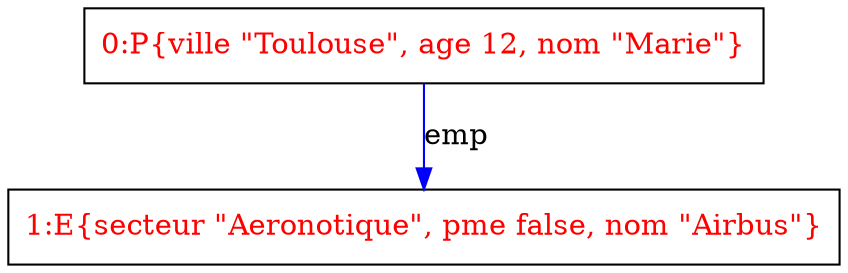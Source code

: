 digraph G {
  0 [label="0:P{ville \"Toulouse\", age 12, nom \"Marie\"}", shape=box,
     fontcolor="#FF0000", ];
  1 [label="1:E{secteur \"Aeronotique\", pme false, nom \"Airbus\"}",
     shape=box, fontcolor="#FF0000", ];
  
  
  0 -> 1 [color="#0000FF", label="emp", ];
  
  }
